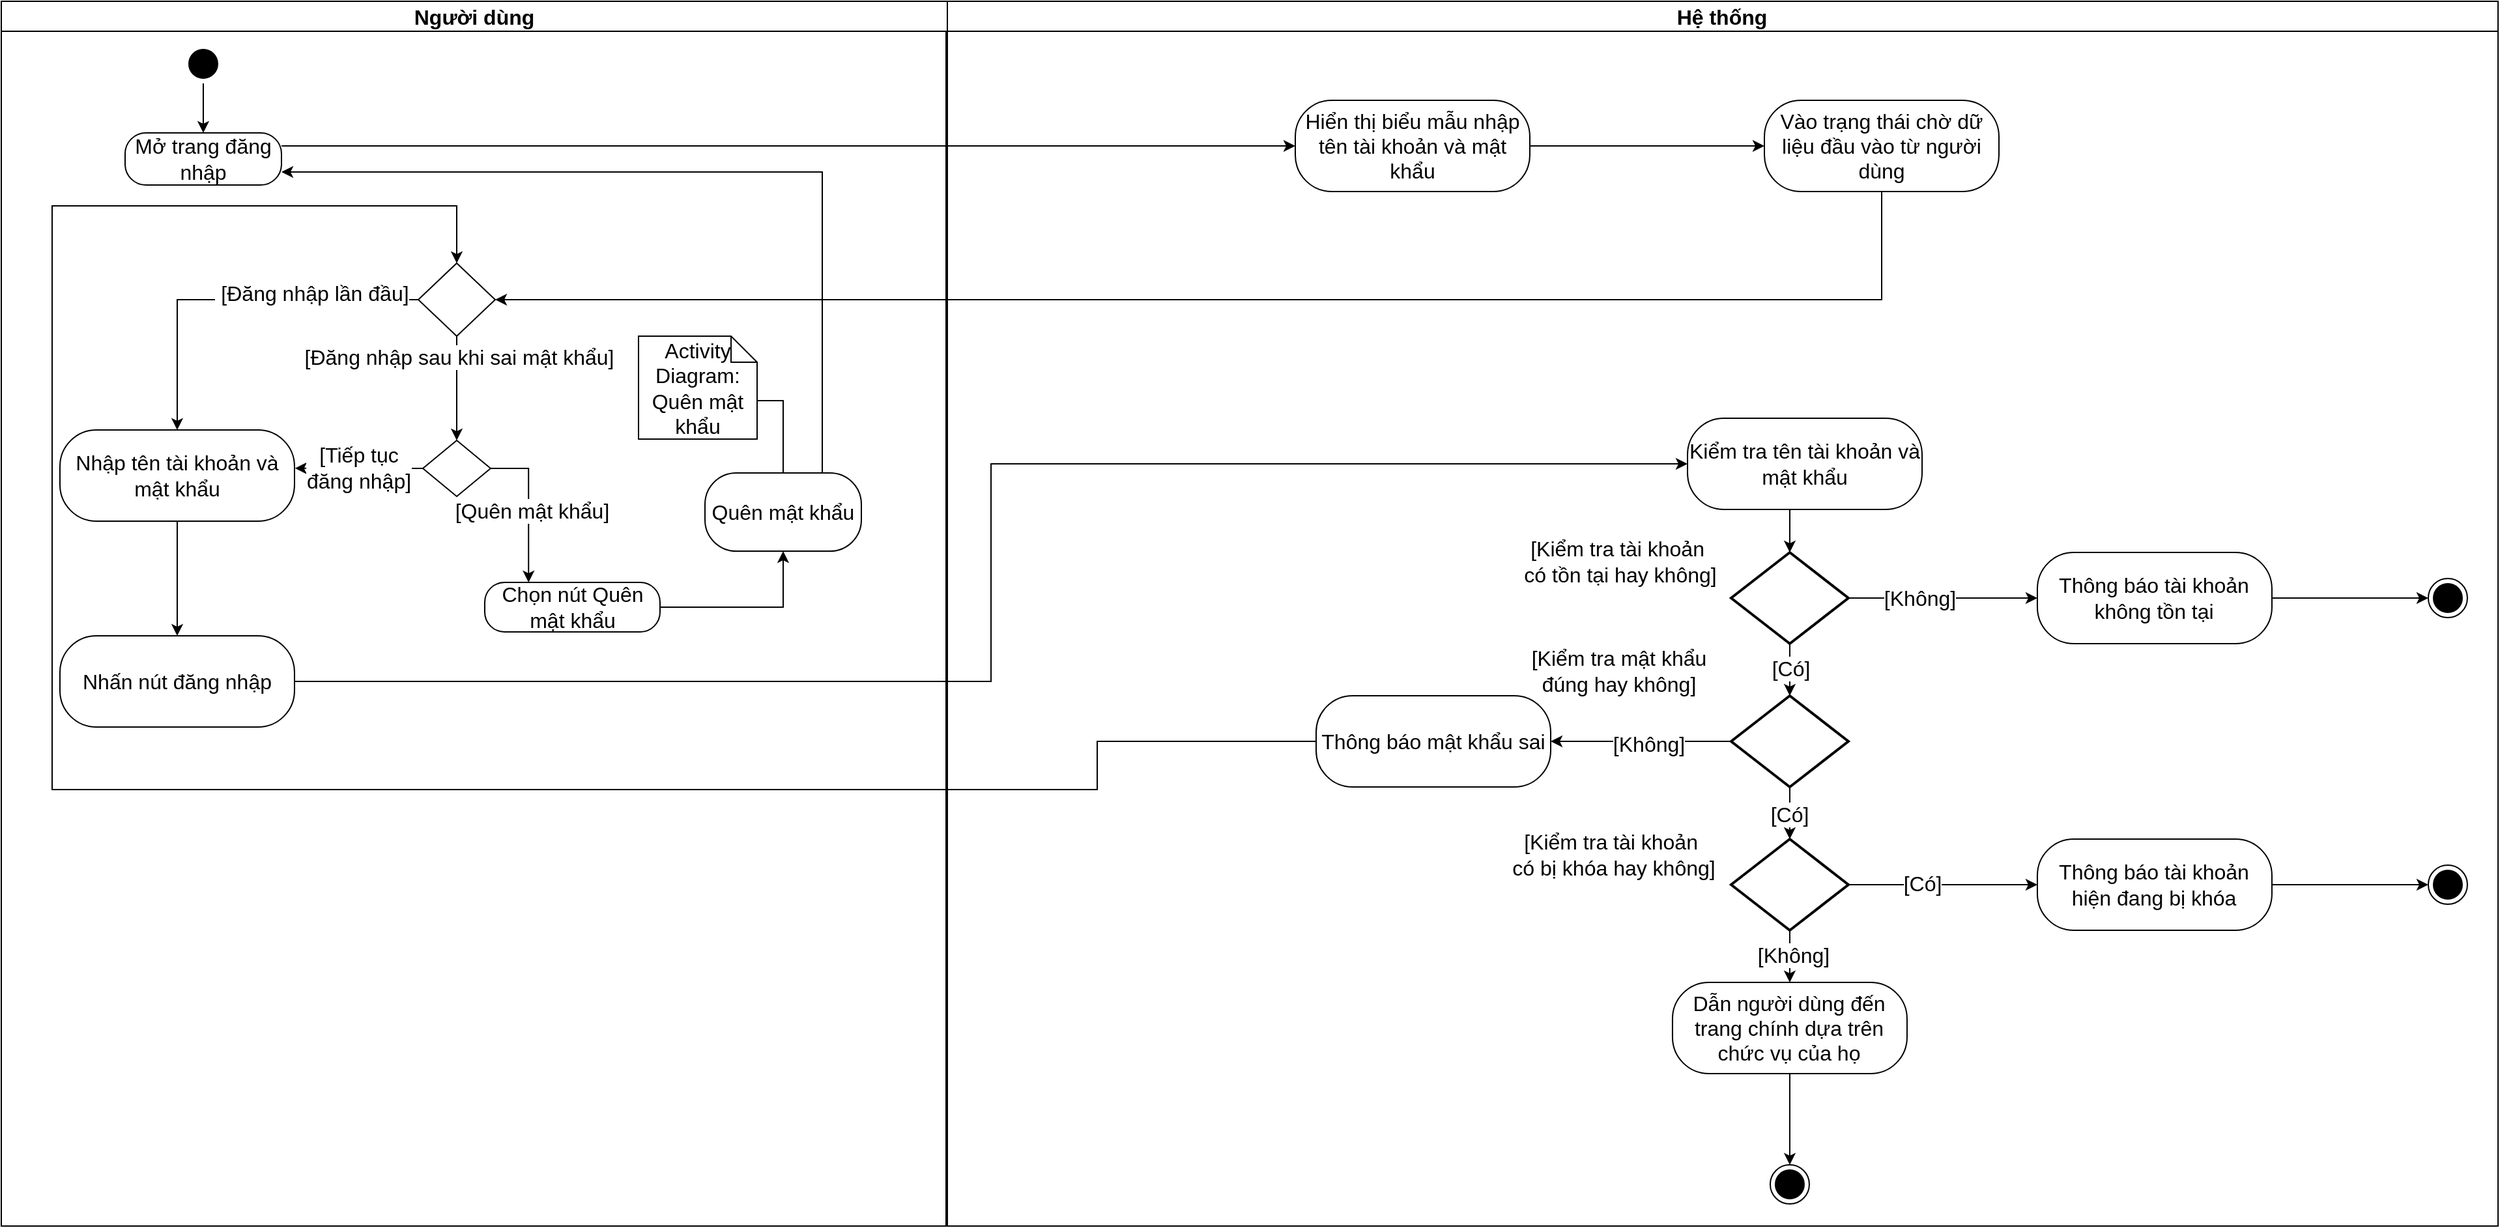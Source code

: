 <mxfile version="26.0.16">
  <diagram name="Page-1" id="qpTTQ1OhhX1sm3LaRLt_">
    <mxGraphModel dx="2435" dy="731" grid="0" gridSize="10" guides="1" tooltips="1" connect="1" arrows="1" fold="1" page="0" pageScale="1" pageWidth="2000" pageHeight="2000" math="0" shadow="0">
      <root>
        <mxCell id="0" />
        <mxCell id="1" parent="0" />
        <mxCell id="mXB9GCnB7u3D_WUfMY-O-1" value="Hệ thống" style="swimlane;whiteSpace=wrap;html=1;startSize=23;fontSize=16;" parent="1" vertex="1">
          <mxGeometry x="-121" y="100" width="1191" height="940" as="geometry" />
        </mxCell>
        <mxCell id="x4gssTUdt1weJog9Xo-V-8" value="" style="edgeStyle=orthogonalEdgeStyle;rounded=0;orthogonalLoop=1;jettySize=auto;html=1;fontSize=16;" parent="mXB9GCnB7u3D_WUfMY-O-1" source="mXB9GCnB7u3D_WUfMY-O-3" target="mXB9GCnB7u3D_WUfMY-O-27" edge="1">
          <mxGeometry relative="1" as="geometry" />
        </mxCell>
        <mxCell id="mXB9GCnB7u3D_WUfMY-O-3" value="Hiển thị biểu mẫu nhập tên tài khoản và mật khẩu" style="rounded=1;whiteSpace=wrap;html=1;arcSize=40;fontColor=#000000;fillColor=default;strokeColor=light-dark(#000000, #ff9090);align=center;verticalAlign=middle;fontFamily=Helvetica;fontSize=16;fillStyle=solid;gradientColor=none;" parent="mXB9GCnB7u3D_WUfMY-O-1" vertex="1">
          <mxGeometry x="268" y="76" width="180" height="70" as="geometry" />
        </mxCell>
        <mxCell id="mXB9GCnB7u3D_WUfMY-O-4" style="edgeStyle=orthogonalEdgeStyle;rounded=0;orthogonalLoop=1;jettySize=auto;html=1;exitX=0.5;exitY=1;exitDx=0;exitDy=0;entryX=0.5;entryY=0;entryDx=0;entryDy=0;entryPerimeter=0;fontSize=16;" parent="mXB9GCnB7u3D_WUfMY-O-1" source="mXB9GCnB7u3D_WUfMY-O-5" target="mXB9GCnB7u3D_WUfMY-O-28" edge="1">
          <mxGeometry relative="1" as="geometry">
            <mxPoint x="390" y="420" as="targetPoint" />
            <Array as="points" />
          </mxGeometry>
        </mxCell>
        <mxCell id="mXB9GCnB7u3D_WUfMY-O-5" value="Kiểm tra tên tài khoản và mật khẩu" style="rounded=1;whiteSpace=wrap;html=1;arcSize=40;fontColor=#000000;fillColor=default;strokeColor=light-dark(#000000, #ff9090);align=center;verticalAlign=middle;fontFamily=Helvetica;fontSize=16;fillStyle=solid;gradientColor=none;" parent="mXB9GCnB7u3D_WUfMY-O-1" vertex="1">
          <mxGeometry x="569" y="320" width="180" height="70" as="geometry" />
        </mxCell>
        <mxCell id="mXB9GCnB7u3D_WUfMY-O-6" style="edgeStyle=orthogonalEdgeStyle;rounded=0;orthogonalLoop=1;jettySize=auto;html=1;exitX=0.5;exitY=1;exitDx=0;exitDy=0;entryX=0.5;entryY=0;entryDx=0;entryDy=0;exitPerimeter=0;entryPerimeter=0;fontSize=16;" parent="mXB9GCnB7u3D_WUfMY-O-1" source="mXB9GCnB7u3D_WUfMY-O-28" target="mXB9GCnB7u3D_WUfMY-O-29" edge="1">
          <mxGeometry relative="1" as="geometry">
            <mxPoint x="390" y="490" as="sourcePoint" />
            <mxPoint x="390" y="530" as="targetPoint" />
          </mxGeometry>
        </mxCell>
        <mxCell id="mXB9GCnB7u3D_WUfMY-O-7" value="[Có]" style="edgeLabel;html=1;align=center;verticalAlign=middle;resizable=0;points=[];fontSize=16;" parent="mXB9GCnB7u3D_WUfMY-O-6" vertex="1" connectable="0">
          <mxGeometry x="-0.042" y="-3" relative="1" as="geometry">
            <mxPoint x="3" as="offset" />
          </mxGeometry>
        </mxCell>
        <mxCell id="mXB9GCnB7u3D_WUfMY-O-8" value="[Không]" style="edgeStyle=orthogonalEdgeStyle;rounded=0;orthogonalLoop=1;jettySize=auto;html=1;exitX=1;exitY=0.5;exitDx=0;exitDy=0;entryX=0;entryY=0.5;entryDx=0;entryDy=0;exitPerimeter=0;fontSize=16;" parent="mXB9GCnB7u3D_WUfMY-O-1" source="mXB9GCnB7u3D_WUfMY-O-28" target="mXB9GCnB7u3D_WUfMY-O-18" edge="1">
          <mxGeometry x="-0.238" relative="1" as="geometry">
            <mxPoint x="150" y="455" as="targetPoint" />
            <mxPoint as="offset" />
            <mxPoint x="475" y="455" as="sourcePoint" />
          </mxGeometry>
        </mxCell>
        <mxCell id="mXB9GCnB7u3D_WUfMY-O-9" style="edgeStyle=orthogonalEdgeStyle;rounded=0;orthogonalLoop=1;jettySize=auto;html=1;exitX=0.5;exitY=1;exitDx=0;exitDy=0;entryX=0.5;entryY=0;entryDx=0;entryDy=0;exitPerimeter=0;fontSize=16;" parent="mXB9GCnB7u3D_WUfMY-O-1" source="mXB9GCnB7u3D_WUfMY-O-30" target="mXB9GCnB7u3D_WUfMY-O-22" edge="1">
          <mxGeometry relative="1" as="geometry">
            <mxPoint x="510" y="800" as="targetPoint" />
            <mxPoint x="390" y="710" as="sourcePoint" />
          </mxGeometry>
        </mxCell>
        <mxCell id="mXB9GCnB7u3D_WUfMY-O-10" value="[Không]" style="edgeLabel;html=1;align=center;verticalAlign=middle;resizable=0;points=[];fontSize=16;" parent="mXB9GCnB7u3D_WUfMY-O-9" vertex="1" connectable="0">
          <mxGeometry x="-0.082" y="2" relative="1" as="geometry">
            <mxPoint as="offset" />
          </mxGeometry>
        </mxCell>
        <mxCell id="mXB9GCnB7u3D_WUfMY-O-11" style="edgeStyle=orthogonalEdgeStyle;rounded=0;orthogonalLoop=1;jettySize=auto;html=1;exitX=1;exitY=0.5;exitDx=0;exitDy=0;entryX=0;entryY=0.5;entryDx=0;entryDy=0;exitPerimeter=0;fontSize=16;" parent="mXB9GCnB7u3D_WUfMY-O-1" source="mXB9GCnB7u3D_WUfMY-O-30" target="mXB9GCnB7u3D_WUfMY-O-20" edge="1">
          <mxGeometry relative="1" as="geometry">
            <mxPoint x="475" y="675" as="sourcePoint" />
          </mxGeometry>
        </mxCell>
        <mxCell id="mXB9GCnB7u3D_WUfMY-O-12" value="[Có]" style="edgeLabel;html=1;align=center;verticalAlign=middle;resizable=0;points=[];fontSize=16;" parent="mXB9GCnB7u3D_WUfMY-O-11" vertex="1" connectable="0">
          <mxGeometry x="-0.227" y="1" relative="1" as="geometry">
            <mxPoint as="offset" />
          </mxGeometry>
        </mxCell>
        <mxCell id="mXB9GCnB7u3D_WUfMY-O-13" style="edgeStyle=orthogonalEdgeStyle;rounded=0;orthogonalLoop=1;jettySize=auto;html=1;exitX=0.5;exitY=1;exitDx=0;exitDy=0;entryX=0.5;entryY=0;entryDx=0;entryDy=0;exitPerimeter=0;entryPerimeter=0;fontSize=16;" parent="mXB9GCnB7u3D_WUfMY-O-1" source="mXB9GCnB7u3D_WUfMY-O-29" target="mXB9GCnB7u3D_WUfMY-O-30" edge="1">
          <mxGeometry relative="1" as="geometry">
            <mxPoint x="390" y="600" as="sourcePoint" />
            <mxPoint x="390" y="640" as="targetPoint" />
          </mxGeometry>
        </mxCell>
        <mxCell id="mXB9GCnB7u3D_WUfMY-O-14" value="[Có]" style="edgeLabel;html=1;align=center;verticalAlign=middle;resizable=0;points=[];fontSize=16;" parent="mXB9GCnB7u3D_WUfMY-O-13" vertex="1" connectable="0">
          <mxGeometry x="0.044" y="-1" relative="1" as="geometry">
            <mxPoint as="offset" />
          </mxGeometry>
        </mxCell>
        <mxCell id="mXB9GCnB7u3D_WUfMY-O-15" style="edgeStyle=orthogonalEdgeStyle;rounded=0;orthogonalLoop=1;jettySize=auto;html=1;exitX=0;exitY=0.5;exitDx=0;exitDy=0;entryX=1;entryY=0.5;entryDx=0;entryDy=0;exitPerimeter=0;fontSize=16;" parent="mXB9GCnB7u3D_WUfMY-O-1" source="mXB9GCnB7u3D_WUfMY-O-29" target="mXB9GCnB7u3D_WUfMY-O-25" edge="1">
          <mxGeometry relative="1" as="geometry">
            <mxPoint x="305" y="565" as="sourcePoint" />
          </mxGeometry>
        </mxCell>
        <mxCell id="mXB9GCnB7u3D_WUfMY-O-16" value="[Không]" style="edgeLabel;html=1;align=center;verticalAlign=middle;resizable=0;points=[];fontSize=16;" parent="mXB9GCnB7u3D_WUfMY-O-15" vertex="1" connectable="0">
          <mxGeometry x="-0.081" y="2" relative="1" as="geometry">
            <mxPoint as="offset" />
          </mxGeometry>
        </mxCell>
        <mxCell id="mXB9GCnB7u3D_WUfMY-O-17" style="edgeStyle=orthogonalEdgeStyle;rounded=0;orthogonalLoop=1;jettySize=auto;html=1;fontSize=16;" parent="mXB9GCnB7u3D_WUfMY-O-1" source="mXB9GCnB7u3D_WUfMY-O-18" target="mXB9GCnB7u3D_WUfMY-O-23" edge="1">
          <mxGeometry relative="1" as="geometry" />
        </mxCell>
        <mxCell id="mXB9GCnB7u3D_WUfMY-O-18" value="Thông báo tài khoản không tồn tại" style="rounded=1;whiteSpace=wrap;html=1;arcSize=40;fontColor=#000000;fillColor=default;strokeColor=light-dark(#000000, #ff9090);align=center;verticalAlign=middle;fontFamily=Helvetica;fontSize=16;fillStyle=solid;gradientColor=none;" parent="mXB9GCnB7u3D_WUfMY-O-1" vertex="1">
          <mxGeometry x="837.47" y="423" width="180" height="70" as="geometry" />
        </mxCell>
        <mxCell id="mXB9GCnB7u3D_WUfMY-O-19" style="edgeStyle=orthogonalEdgeStyle;rounded=0;orthogonalLoop=1;jettySize=auto;html=1;exitX=1;exitY=0.5;exitDx=0;exitDy=0;entryX=0;entryY=0.5;entryDx=0;entryDy=0;fontSize=16;" parent="mXB9GCnB7u3D_WUfMY-O-1" source="mXB9GCnB7u3D_WUfMY-O-20" target="mXB9GCnB7u3D_WUfMY-O-24" edge="1">
          <mxGeometry relative="1" as="geometry" />
        </mxCell>
        <mxCell id="mXB9GCnB7u3D_WUfMY-O-20" value="Thông báo tài khoản hiện đang bị khóa" style="rounded=1;whiteSpace=wrap;html=1;arcSize=40;fontColor=#000000;fillColor=default;strokeColor=light-dark(#000000, #ff9090);align=center;verticalAlign=middle;fontFamily=Helvetica;fontSize=16;fillStyle=solid;gradientColor=none;" parent="mXB9GCnB7u3D_WUfMY-O-1" vertex="1">
          <mxGeometry x="837.47" y="643" width="180" height="70" as="geometry" />
        </mxCell>
        <mxCell id="mXB9GCnB7u3D_WUfMY-O-21" style="edgeStyle=orthogonalEdgeStyle;rounded=0;orthogonalLoop=1;jettySize=auto;html=1;exitX=0.5;exitY=1;exitDx=0;exitDy=0;entryX=0.5;entryY=0;entryDx=0;entryDy=0;fontSize=16;" parent="mXB9GCnB7u3D_WUfMY-O-1" source="mXB9GCnB7u3D_WUfMY-O-22" target="mXB9GCnB7u3D_WUfMY-O-26" edge="1">
          <mxGeometry relative="1" as="geometry" />
        </mxCell>
        <mxCell id="mXB9GCnB7u3D_WUfMY-O-22" value="Dẫn người dùng đến trang chính dựa trên chức vụ của họ" style="rounded=1;whiteSpace=wrap;html=1;arcSize=40;fontColor=#000000;fillColor=default;strokeColor=light-dark(#000000, #ff9090);align=center;verticalAlign=middle;fontFamily=Helvetica;fontSize=16;fillStyle=solid;gradientColor=none;" parent="mXB9GCnB7u3D_WUfMY-O-1" vertex="1">
          <mxGeometry x="557.47" y="753" width="180" height="70" as="geometry" />
        </mxCell>
        <mxCell id="mXB9GCnB7u3D_WUfMY-O-23" value="" style="ellipse;html=1;shape=endState;fillColor=#000000;strokeColor=#000000;fontSize=16;" parent="mXB9GCnB7u3D_WUfMY-O-1" vertex="1">
          <mxGeometry x="1137.47" y="443" width="30" height="30" as="geometry" />
        </mxCell>
        <mxCell id="mXB9GCnB7u3D_WUfMY-O-24" value="" style="ellipse;html=1;shape=endState;fillColor=#000000;strokeColor=#000000;fontSize=16;" parent="mXB9GCnB7u3D_WUfMY-O-1" vertex="1">
          <mxGeometry x="1137.47" y="663" width="30" height="30" as="geometry" />
        </mxCell>
        <mxCell id="mXB9GCnB7u3D_WUfMY-O-25" value="Thông báo mật khẩu sai" style="rounded=1;whiteSpace=wrap;html=1;arcSize=40;fontColor=#000000;fillColor=default;strokeColor=light-dark(#000000, #ff9090);align=center;verticalAlign=middle;fontFamily=Helvetica;fontSize=16;fillStyle=solid;gradientColor=none;" parent="mXB9GCnB7u3D_WUfMY-O-1" vertex="1">
          <mxGeometry x="284" y="533" width="180" height="70" as="geometry" />
        </mxCell>
        <mxCell id="mXB9GCnB7u3D_WUfMY-O-26" value="" style="ellipse;html=1;shape=endState;fillColor=#000000;strokeColor=#000000;fontSize=16;" parent="mXB9GCnB7u3D_WUfMY-O-1" vertex="1">
          <mxGeometry x="632.47" y="893" width="30" height="30" as="geometry" />
        </mxCell>
        <mxCell id="mXB9GCnB7u3D_WUfMY-O-27" value="Vào trạng thái chờ dữ liệu đầu vào từ người dùng" style="rounded=1;whiteSpace=wrap;html=1;arcSize=40;fontColor=#000000;fillColor=default;strokeColor=light-dark(#000000, #ff9090);align=center;verticalAlign=middle;fontFamily=Helvetica;fontSize=16;fillStyle=solid;gradientColor=none;" parent="mXB9GCnB7u3D_WUfMY-O-1" vertex="1">
          <mxGeometry x="628" y="76" width="180" height="70" as="geometry" />
        </mxCell>
        <mxCell id="mXB9GCnB7u3D_WUfMY-O-28" value="" style="strokeWidth=2;html=1;shape=mxgraph.flowchart.decision;whiteSpace=wrap;fontSize=16;" parent="mXB9GCnB7u3D_WUfMY-O-1" vertex="1">
          <mxGeometry x="602.47" y="423" width="90" height="70" as="geometry" />
        </mxCell>
        <mxCell id="mXB9GCnB7u3D_WUfMY-O-29" value="" style="strokeWidth=2;html=1;shape=mxgraph.flowchart.decision;whiteSpace=wrap;fontSize=16;" parent="mXB9GCnB7u3D_WUfMY-O-1" vertex="1">
          <mxGeometry x="602.47" y="533" width="90" height="70" as="geometry" />
        </mxCell>
        <mxCell id="mXB9GCnB7u3D_WUfMY-O-30" value="" style="strokeWidth=2;html=1;shape=mxgraph.flowchart.decision;whiteSpace=wrap;fontSize=16;" parent="mXB9GCnB7u3D_WUfMY-O-1" vertex="1">
          <mxGeometry x="602.47" y="643" width="90" height="70" as="geometry" />
        </mxCell>
        <mxCell id="mXB9GCnB7u3D_WUfMY-O-31" value="[Kiểm tra tài khoản&amp;nbsp;&lt;div&gt;có tồn tại hay không]&lt;/div&gt;" style="text;html=1;align=center;verticalAlign=middle;resizable=0;points=[];autosize=1;strokeColor=none;fillColor=none;fontSize=16;" parent="mXB9GCnB7u3D_WUfMY-O-1" vertex="1">
          <mxGeometry x="434.47" y="405" width="166" height="50" as="geometry" />
        </mxCell>
        <mxCell id="mXB9GCnB7u3D_WUfMY-O-32" value="[Kiểm tra mật khẩu&lt;div&gt;đúng hay không]&lt;/div&gt;" style="text;html=1;align=center;verticalAlign=middle;resizable=0;points=[];autosize=1;strokeColor=none;fillColor=none;fontSize=16;" parent="mXB9GCnB7u3D_WUfMY-O-1" vertex="1">
          <mxGeometry x="440" y="489" width="152" height="50" as="geometry" />
        </mxCell>
        <mxCell id="mXB9GCnB7u3D_WUfMY-O-33" value="[Kiểm tra tài khoản&amp;nbsp;&lt;div&gt;có bị khóa&amp;nbsp;&lt;span style=&quot;background-color: transparent; color: light-dark(rgb(0, 0, 0), rgb(255, 255, 255));&quot;&gt;hay không]&lt;/span&gt;&lt;/div&gt;" style="text;html=1;align=center;verticalAlign=middle;resizable=0;points=[];autosize=1;strokeColor=none;fillColor=none;fontSize=16;" parent="mXB9GCnB7u3D_WUfMY-O-1" vertex="1">
          <mxGeometry x="425.47" y="630" width="174" height="50" as="geometry" />
        </mxCell>
        <mxCell id="mXB9GCnB7u3D_WUfMY-O-34" value="Người dùng" style="swimlane;whiteSpace=wrap;html=1;startSize=23;fontSize=16;" parent="1" vertex="1">
          <mxGeometry x="-846" y="100" width="726" height="940" as="geometry" />
        </mxCell>
        <mxCell id="mXB9GCnB7u3D_WUfMY-O-35" style="edgeStyle=orthogonalEdgeStyle;shape=connector;rounded=0;orthogonalLoop=1;jettySize=auto;html=1;exitX=0.5;exitY=1;exitDx=0;exitDy=0;entryX=0.5;entryY=0;entryDx=0;entryDy=0;strokeColor=default;align=center;verticalAlign=middle;fontFamily=Helvetica;fontSize=16;fontColor=default;labelBackgroundColor=default;endArrow=classic;" parent="mXB9GCnB7u3D_WUfMY-O-34" source="mXB9GCnB7u3D_WUfMY-O-36" target="mXB9GCnB7u3D_WUfMY-O-37" edge="1">
          <mxGeometry relative="1" as="geometry" />
        </mxCell>
        <mxCell id="mXB9GCnB7u3D_WUfMY-O-36" value="" style="ellipse;html=1;shape=startState;fillColor=#000000;strokeColor=light-dark(#000000,#FF9090);fontSize=16;labelBackgroundColor=#000000;" parent="mXB9GCnB7u3D_WUfMY-O-34" vertex="1">
          <mxGeometry x="140" y="33" width="30" height="30" as="geometry" />
        </mxCell>
        <mxCell id="mXB9GCnB7u3D_WUfMY-O-37" value="Mở trang đăng nhập" style="rounded=1;whiteSpace=wrap;html=1;arcSize=40;fontSize=16;" parent="mXB9GCnB7u3D_WUfMY-O-34" vertex="1">
          <mxGeometry x="95" y="101" width="120" height="40" as="geometry" />
        </mxCell>
        <mxCell id="KQdyMl5QC_RIr1iz1hzF-23" style="edgeStyle=orthogonalEdgeStyle;rounded=0;orthogonalLoop=1;jettySize=auto;html=1;exitX=0.5;exitY=1;exitDx=0;exitDy=0;entryX=0.5;entryY=0;entryDx=0;entryDy=0;fontSize=16;" parent="mXB9GCnB7u3D_WUfMY-O-34" source="mXB9GCnB7u3D_WUfMY-O-38" target="mXB9GCnB7u3D_WUfMY-O-39" edge="1">
          <mxGeometry relative="1" as="geometry" />
        </mxCell>
        <mxCell id="mXB9GCnB7u3D_WUfMY-O-38" value="Nhập tên tài khoản và mật khẩu" style="rounded=1;whiteSpace=wrap;html=1;arcSize=40;fontColor=#000000;fillColor=default;strokeColor=light-dark(#000000, #ff9090);align=center;verticalAlign=middle;fontFamily=Helvetica;fontSize=16;fillStyle=solid;gradientColor=none;" parent="mXB9GCnB7u3D_WUfMY-O-34" vertex="1">
          <mxGeometry x="45" y="329" width="180" height="70" as="geometry" />
        </mxCell>
        <mxCell id="mXB9GCnB7u3D_WUfMY-O-39" value="Nhấn nút đăng nhập" style="rounded=1;whiteSpace=wrap;html=1;arcSize=40;fontColor=#000000;fillColor=default;strokeColor=light-dark(#000000, #ff9090);align=center;verticalAlign=middle;fontFamily=Helvetica;fontSize=16;fillStyle=solid;gradientColor=none;" parent="mXB9GCnB7u3D_WUfMY-O-34" vertex="1">
          <mxGeometry x="45" y="487" width="180" height="70" as="geometry" />
        </mxCell>
        <mxCell id="KQdyMl5QC_RIr1iz1hzF-3" style="edgeStyle=orthogonalEdgeStyle;rounded=0;orthogonalLoop=1;jettySize=auto;html=1;exitX=0;exitY=0.5;exitDx=0;exitDy=0;entryX=0.5;entryY=0;entryDx=0;entryDy=0;fontSize=16;" parent="mXB9GCnB7u3D_WUfMY-O-34" source="KQdyMl5QC_RIr1iz1hzF-1" target="mXB9GCnB7u3D_WUfMY-O-38" edge="1">
          <mxGeometry relative="1" as="geometry" />
        </mxCell>
        <mxCell id="KQdyMl5QC_RIr1iz1hzF-4" value="&amp;nbsp;[Đăng nhập lần đầu]" style="edgeLabel;html=1;align=center;verticalAlign=middle;resizable=0;points=[];fontSize=16;" parent="KQdyMl5QC_RIr1iz1hzF-3" vertex="1" connectable="0">
          <mxGeometry x="-0.42" y="-5" relative="1" as="geometry">
            <mxPoint as="offset" />
          </mxGeometry>
        </mxCell>
        <mxCell id="KQdyMl5QC_RIr1iz1hzF-6" style="edgeStyle=orthogonalEdgeStyle;rounded=0;orthogonalLoop=1;jettySize=auto;html=1;exitX=0.5;exitY=1;exitDx=0;exitDy=0;entryX=0.5;entryY=0;entryDx=0;entryDy=0;fontSize=16;" parent="mXB9GCnB7u3D_WUfMY-O-34" source="KQdyMl5QC_RIr1iz1hzF-1" target="KQdyMl5QC_RIr1iz1hzF-8" edge="1">
          <mxGeometry relative="1" as="geometry">
            <mxPoint x="350" y="322" as="targetPoint" />
          </mxGeometry>
        </mxCell>
        <mxCell id="KQdyMl5QC_RIr1iz1hzF-7" value="[Đăng nhập sau khi sai mật khẩu]" style="edgeLabel;html=1;align=center;verticalAlign=middle;resizable=0;points=[];fontSize=16;" parent="KQdyMl5QC_RIr1iz1hzF-6" vertex="1" connectable="0">
          <mxGeometry x="-0.608" y="1" relative="1" as="geometry">
            <mxPoint as="offset" />
          </mxGeometry>
        </mxCell>
        <mxCell id="KQdyMl5QC_RIr1iz1hzF-1" value="" style="rhombus;whiteSpace=wrap;html=1;fontSize=16;" parent="mXB9GCnB7u3D_WUfMY-O-34" vertex="1">
          <mxGeometry x="320" y="201" width="59" height="56" as="geometry" />
        </mxCell>
        <mxCell id="KQdyMl5QC_RIr1iz1hzF-19" style="edgeStyle=orthogonalEdgeStyle;rounded=0;orthogonalLoop=1;jettySize=auto;html=1;exitX=1;exitY=0.5;exitDx=0;exitDy=0;entryX=0.25;entryY=0;entryDx=0;entryDy=0;fontSize=16;" parent="mXB9GCnB7u3D_WUfMY-O-34" source="KQdyMl5QC_RIr1iz1hzF-8" target="KQdyMl5QC_RIr1iz1hzF-16" edge="1">
          <mxGeometry relative="1" as="geometry" />
        </mxCell>
        <mxCell id="KQdyMl5QC_RIr1iz1hzF-20" value="[Quên mật khẩu]" style="edgeLabel;html=1;align=center;verticalAlign=middle;resizable=0;points=[];fontSize=16;" parent="KQdyMl5QC_RIr1iz1hzF-19" vertex="1" connectable="0">
          <mxGeometry x="-0.429" y="-3" relative="1" as="geometry">
            <mxPoint x="5" y="28" as="offset" />
          </mxGeometry>
        </mxCell>
        <mxCell id="KQdyMl5QC_RIr1iz1hzF-8" value="" style="rhombus;whiteSpace=wrap;html=1;fontSize=16;" parent="mXB9GCnB7u3D_WUfMY-O-34" vertex="1">
          <mxGeometry x="323.5" y="337" width="52" height="43" as="geometry" />
        </mxCell>
        <mxCell id="KQdyMl5QC_RIr1iz1hzF-9" style="edgeStyle=orthogonalEdgeStyle;rounded=0;orthogonalLoop=1;jettySize=auto;html=1;exitX=0;exitY=0.5;exitDx=0;exitDy=0;entryX=1.002;entryY=0.42;entryDx=0;entryDy=0;entryPerimeter=0;fontSize=16;" parent="mXB9GCnB7u3D_WUfMY-O-34" source="KQdyMl5QC_RIr1iz1hzF-8" target="mXB9GCnB7u3D_WUfMY-O-38" edge="1">
          <mxGeometry relative="1" as="geometry" />
        </mxCell>
        <mxCell id="KQdyMl5QC_RIr1iz1hzF-10" value="[Tiếp tục&lt;div&gt;đăng nhập]&lt;/div&gt;" style="edgeLabel;html=1;align=center;verticalAlign=middle;resizable=0;points=[];fontSize=16;" parent="KQdyMl5QC_RIr1iz1hzF-9" vertex="1" connectable="0">
          <mxGeometry x="0.005" y="-1" relative="1" as="geometry">
            <mxPoint as="offset" />
          </mxGeometry>
        </mxCell>
        <mxCell id="KQdyMl5QC_RIr1iz1hzF-22" value="" style="edgeStyle=orthogonalEdgeStyle;rounded=0;orthogonalLoop=1;jettySize=auto;html=1;fontSize=16;" parent="mXB9GCnB7u3D_WUfMY-O-34" source="KQdyMl5QC_RIr1iz1hzF-16" target="KQdyMl5QC_RIr1iz1hzF-21" edge="1">
          <mxGeometry relative="1" as="geometry" />
        </mxCell>
        <mxCell id="KQdyMl5QC_RIr1iz1hzF-16" value="Chọn nút Quên mật khẩu" style="rounded=1;whiteSpace=wrap;html=1;arcSize=40;fontColor=#000000;fillColor=default;strokeColor=light-dark(#000000, #ff9090);align=center;verticalAlign=middle;fontFamily=Helvetica;fontSize=16;fillStyle=solid;gradientColor=none;" parent="mXB9GCnB7u3D_WUfMY-O-34" vertex="1">
          <mxGeometry x="371" y="446" width="134.5" height="38" as="geometry" />
        </mxCell>
        <mxCell id="rdGIpfzjWybDT5MygG3F-4" style="edgeStyle=orthogonalEdgeStyle;rounded=0;orthogonalLoop=1;jettySize=auto;html=1;exitX=0.75;exitY=0;exitDx=0;exitDy=0;" edge="1" parent="mXB9GCnB7u3D_WUfMY-O-34" source="KQdyMl5QC_RIr1iz1hzF-21" target="mXB9GCnB7u3D_WUfMY-O-37">
          <mxGeometry relative="1" as="geometry">
            <mxPoint x="83" y="135" as="targetPoint" />
            <Array as="points">
              <mxPoint x="630" y="131" />
            </Array>
          </mxGeometry>
        </mxCell>
        <mxCell id="KQdyMl5QC_RIr1iz1hzF-21" value="Quên mật khẩu" style="whiteSpace=wrap;html=1;fontSize=16;strokeColor=light-dark(#000000, #ff9090);fontColor=#000000;rounded=1;arcSize=40;fillStyle=solid;gradientColor=none;" parent="mXB9GCnB7u3D_WUfMY-O-34" vertex="1">
          <mxGeometry x="540" y="362" width="120" height="60" as="geometry" />
        </mxCell>
        <mxCell id="rdGIpfzjWybDT5MygG3F-1" style="edgeStyle=orthogonalEdgeStyle;rounded=0;orthogonalLoop=1;jettySize=auto;html=1;exitX=0;exitY=0;exitDx=91;exitDy=49.5;exitPerimeter=0;endArrow=none;startFill=0;" edge="1" parent="mXB9GCnB7u3D_WUfMY-O-34" source="KQdyMl5QC_RIr1iz1hzF-24" target="KQdyMl5QC_RIr1iz1hzF-21">
          <mxGeometry relative="1" as="geometry" />
        </mxCell>
        <mxCell id="KQdyMl5QC_RIr1iz1hzF-24" value="Activity Diagram: Quên mật khẩu" style="shape=note;size=20;whiteSpace=wrap;html=1;fontSize=16;" parent="mXB9GCnB7u3D_WUfMY-O-34" vertex="1">
          <mxGeometry x="489" y="257" width="91" height="79" as="geometry" />
        </mxCell>
        <mxCell id="mXB9GCnB7u3D_WUfMY-O-44" style="edgeStyle=orthogonalEdgeStyle;rounded=0;orthogonalLoop=1;jettySize=auto;html=1;exitX=0;exitY=0.5;exitDx=0;exitDy=0;entryX=0.5;entryY=0;entryDx=0;entryDy=0;fontSize=16;" parent="1" source="mXB9GCnB7u3D_WUfMY-O-25" target="KQdyMl5QC_RIr1iz1hzF-1" edge="1">
          <mxGeometry relative="1" as="geometry">
            <Array as="points">
              <mxPoint x="-5" y="668" />
              <mxPoint x="-5" y="705" />
              <mxPoint x="-807" y="705" />
              <mxPoint x="-807" y="257" />
              <mxPoint x="-497" y="257" />
            </Array>
          </mxGeometry>
        </mxCell>
        <mxCell id="x4gssTUdt1weJog9Xo-V-10" style="edgeStyle=orthogonalEdgeStyle;rounded=0;orthogonalLoop=1;jettySize=auto;html=1;exitX=1;exitY=0.5;exitDx=0;exitDy=0;entryX=0;entryY=0.5;entryDx=0;entryDy=0;fontSize=16;" parent="1" source="mXB9GCnB7u3D_WUfMY-O-39" target="mXB9GCnB7u3D_WUfMY-O-5" edge="1">
          <mxGeometry relative="1" as="geometry" />
        </mxCell>
        <mxCell id="KQdyMl5QC_RIr1iz1hzF-2" style="edgeStyle=orthogonalEdgeStyle;rounded=0;orthogonalLoop=1;jettySize=auto;html=1;exitX=0.5;exitY=1;exitDx=0;exitDy=0;entryX=1;entryY=0.5;entryDx=0;entryDy=0;fontSize=16;" parent="1" source="mXB9GCnB7u3D_WUfMY-O-27" target="KQdyMl5QC_RIr1iz1hzF-1" edge="1">
          <mxGeometry relative="1" as="geometry" />
        </mxCell>
        <mxCell id="rdGIpfzjWybDT5MygG3F-5" style="edgeStyle=orthogonalEdgeStyle;rounded=0;orthogonalLoop=1;jettySize=auto;html=1;exitX=1;exitY=0.25;exitDx=0;exitDy=0;entryX=0;entryY=0.5;entryDx=0;entryDy=0;" edge="1" parent="1" source="mXB9GCnB7u3D_WUfMY-O-37" target="mXB9GCnB7u3D_WUfMY-O-3">
          <mxGeometry relative="1" as="geometry" />
        </mxCell>
      </root>
    </mxGraphModel>
  </diagram>
</mxfile>
